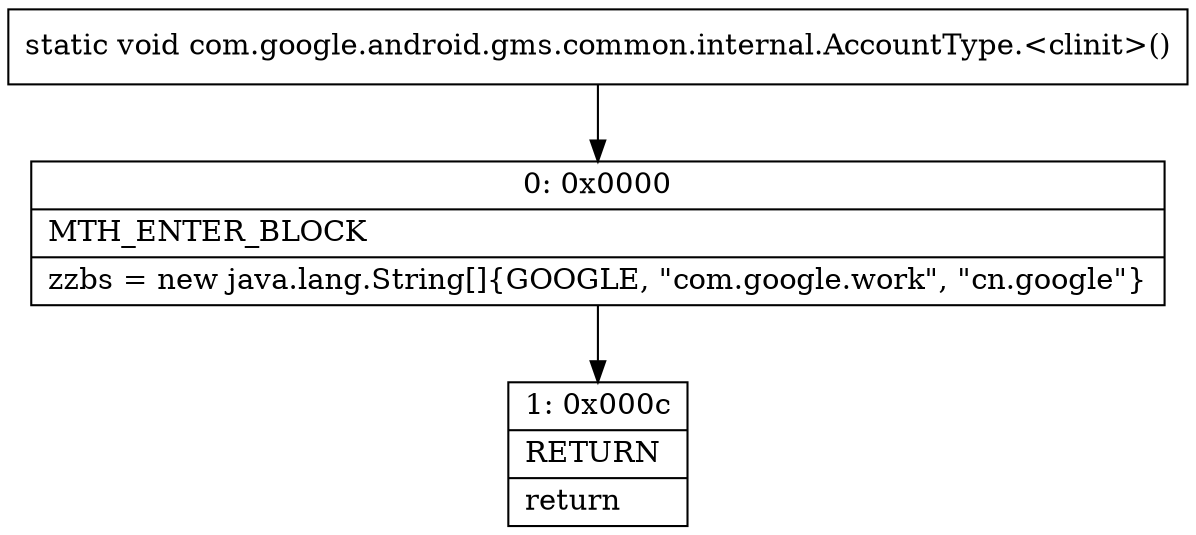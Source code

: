 digraph "CFG forcom.google.android.gms.common.internal.AccountType.\<clinit\>()V" {
Node_0 [shape=record,label="{0\:\ 0x0000|MTH_ENTER_BLOCK\l|zzbs = new java.lang.String[]\{GOOGLE, \"com.google.work\", \"cn.google\"\}\l}"];
Node_1 [shape=record,label="{1\:\ 0x000c|RETURN\l|return\l}"];
MethodNode[shape=record,label="{static void com.google.android.gms.common.internal.AccountType.\<clinit\>() }"];
MethodNode -> Node_0;
Node_0 -> Node_1;
}

